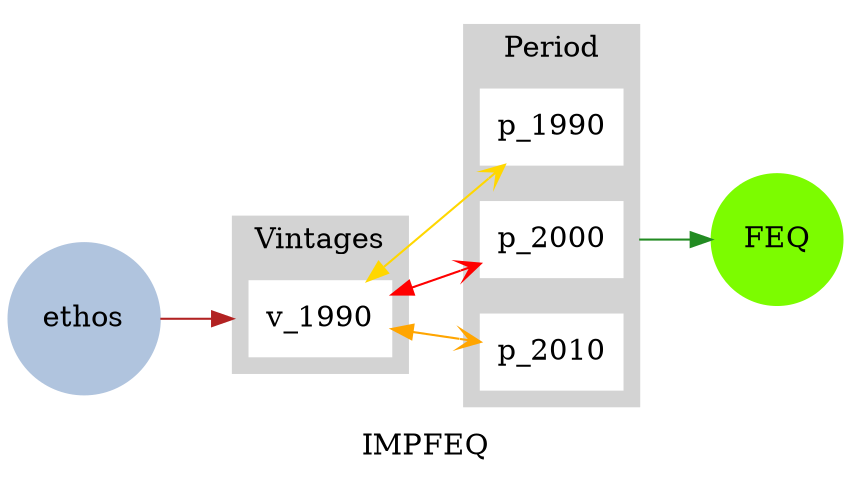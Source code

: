 strict digraph model {
	label = "IMPFEQ" ;

	bgcolor     = "transparent" ;
	color       = "black" ;
	compound    = "True" ;
	concentrate = "True" ;
	rankdir     = "LR" ;
	splines     = "False" ;

	node [ shape="box", style="filled" ];

	edge [
	  arrowhead  = "vee",
	  decorate   = "True",
	  dir        = "both",
	  fontsize   = "8",
	  label      = "   ",
	  labelfloat = "false",
	  labelfontcolor = "lightgreen",
	  len        = "2",
	  weight     = "0.5"
	];

	subgraph cluster_vintage {
		label = "Vintages" ;

		color = "lightgrey" ;
		style = "filled";
		href  = "../simple_model.svg" ;

		node [ color="white" ]

		"v_1990" ;
	}

	subgraph cluster_period {
		label = "Period" ;
		color = "lightgrey" ;
		style = "filled" ;
		href  = "../simple_model.svg" ;

		node [ color="white" ]

		"p_1990" ;
		"p_2000" ;
		"p_2010" ;
	}

	subgraph energy_carriers {
		node [ shape="circle" ] ;

	  // Beginning nodes
		"FEQ" [ color="lawngreen", href="../commodities/commodity_FEQ.svg" ] ;

	  // Ending nodes
		"ethos" [ color="lightsteelblue", href="../commodities/commodity_ethos.svg" ] ;
	}

	subgraph external_edges {
		edge [ arrowhead="normal", dir="forward" ] ;

		"ethos"  -> "v_1990" [ color="firebrick", lhead="cluster_vintage" ] ;
		"p_2000" -> "FEQ"    [ color="forestgreen", ltail="cluster_period" ] ;
	}

	subgraph internal_edges {
		// edges between vintages and periods
		"v_1990" -> "p_1990" [ color="gold" ] ;
		"v_1990" -> "p_2000" [ color="red" ] ;
		"v_1990" -> "p_2010" [ color="orange" ] ;
	}
}
